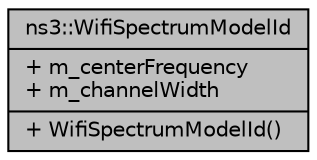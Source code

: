 digraph "ns3::WifiSpectrumModelId"
{
  edge [fontname="Helvetica",fontsize="10",labelfontname="Helvetica",labelfontsize="10"];
  node [fontname="Helvetica",fontsize="10",shape=record];
  Node1 [label="{ns3::WifiSpectrumModelId\n|+ m_centerFrequency\l+ m_channelWidth\l|+ WifiSpectrumModelId()\l}",height=0.2,width=0.4,color="black", fillcolor="grey75", style="filled", fontcolor="black"];
}
